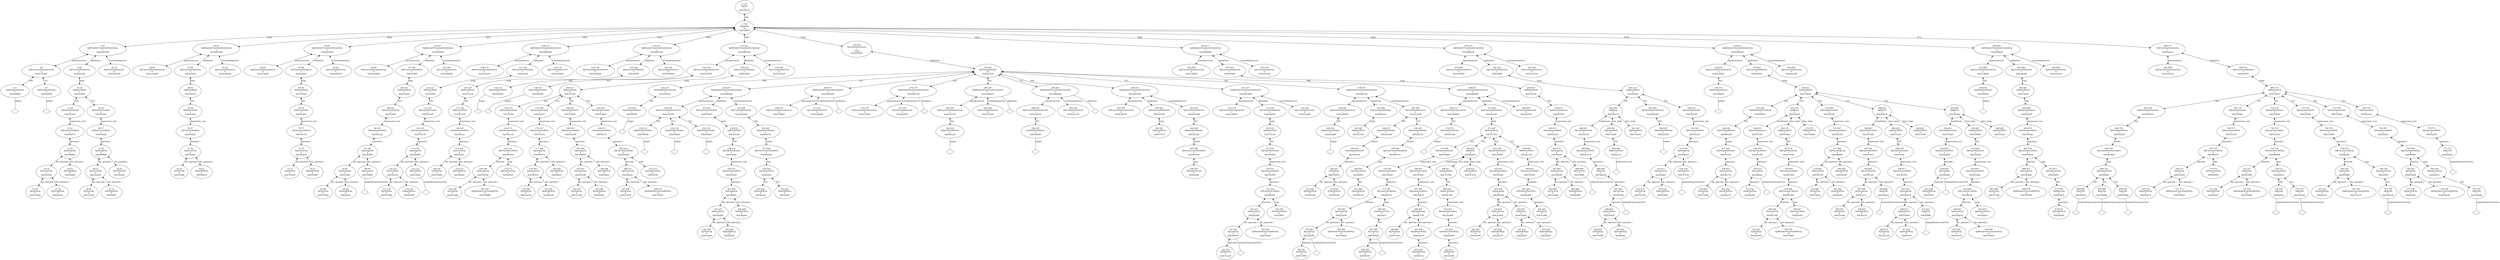 digraph "G./vcirc.C.dot" {
"0x8209990"[label="4:5\nSgInitializedName\n1\n0x8209990\n" ];
"0x8209990" -> "0x8209990__initptr__null"[label="initptr" dir=none ];
"0x8209990__initptr__null"[label="" shape=diamond ];
"0x82099e8"[label="6:7\nSgInitializedName\n1\n0x82099e8\n" ];
"0x82099e8" -> "0x82099e8__initptr__null"[label="initptr" dir=none ];
"0x82099e8__initptr__null"[label="" shape=diamond ];
"0x42c3e920"[label="3:8\nSgFunctionParameterList\n2\n0x42c3e920\n" ];
"0x42c3e920" -> "0x8209990"[label="*[0]" dir=both ];
"0x42c3e920" -> "0x82099e8"[label="*[1]" dir=both ];
"0x831e898"[label="15:16\nSgThisExp\n0\n0x831e898\n" ];
"0x82fa8a4"[label="17:18\nSgVarRefExp\n0\n0x82fa8a4\n" ];
"0x832a424"[label="14:19\nSgArrowExp\n2\n0x832a424\n" ];
"0x832a424" -> "0x831e898"[label="lhs_operand_i" dir=both ];
"0x832a424" -> "0x82fa8a4"[label="rhs_operand_i" dir=both ];
"0x82fa8d0"[label="20:21\nSgVarRefExp\n0\n0x82fa8d0\n" ];
"0x83488a4"[label="13:22\nSgAssignOp\n2\n0x83488a4\n" ];
"0x83488a4" -> "0x832a424"[label="lhs_operand_i" dir=both ];
"0x83488a4" -> "0x82fa8d0"[label="rhs_operand_i" dir=both ];
"0x835e074"[label="12:23\nSgExpressionRoot\n1\n0x835e074\n" ];
"0x835e074" -> "0x83488a4"[label="operand_i" dir=both ];
"0x83553bc"[label="11:24\nSgExprStatement\n1\n0x83553bc\n" ];
"0x83553bc" -> "0x835e074"[label="expression_root" dir=both ];
"0x831e8c8"[label="29:30\nSgThisExp\n0\n0x831e8c8\n" ];
"0x82fa8fc"[label="31:32\nSgVarRefExp\n0\n0x82fa8fc\n" ];
"0x832a458"[label="28:33\nSgArrowExp\n2\n0x832a458\n" ];
"0x832a458" -> "0x831e8c8"[label="lhs_operand_i" dir=both ];
"0x832a458" -> "0x82fa8fc"[label="rhs_operand_i" dir=both ];
"0x82fa928"[label="34:35\nSgVarRefExp\n0\n0x82fa928\n" ];
"0x83488d8"[label="27:36\nSgAssignOp\n2\n0x83488d8\n" ];
"0x83488d8" -> "0x832a458"[label="lhs_operand_i" dir=both ];
"0x83488d8" -> "0x82fa928"[label="rhs_operand_i" dir=both ];
"0x835e0a8"[label="26:37\nSgExpressionRoot\n1\n0x835e0a8\n" ];
"0x835e0a8" -> "0x83488d8"[label="operand_i" dir=both ];
"0x83553e0"[label="25:38\nSgExprStatement\n1\n0x83553e0\n" ];
"0x83553e0" -> "0x835e0a8"[label="expression_root" dir=both ];
"0x8314b50"[label="10:39\nSgBasicBlock\n2\n0x8314b50\n" ];
"0x8314b50" -> "0x83553bc"[label="*[0]" dir=both ];
"0x8314b50" -> "0x83553e0"[label="*[1]" dir=both ];
"0x82e5e90"[label="9:40\nSgFunctionDefinition\n1\n0x82e5e90\n" ];
"0x82e5e90" -> "0x8314b50"[label="body" dir=both ];
"0x42e2b748"[label="41:42\nSgCtorInitializerList\n0\n0x42e2b748\n" ];
"0x42dd5b08"[label="2:43\nSgMemberFunctionDeclaration\n3\n0x42dd5b08\n" ];
"0x42dd5b08" -> "0x42c3e920"[label="parameterList" dir=both ];
"0x42dd5b08" -> "0x82e5e90"[label="definition" dir=both ];
"0x42dd5b08" -> "0x42e2b748"[label="CtorInitializerList" dir=both ];
"0x42c3ea08"[label="45:46\nSgFunctionParameterList\n0\n0x42c3ea08\n" ];
"0x831e8f8"[label="52:53\nSgThisExp\n0\n0x831e8f8\n" ];
"0x82fa954"[label="54:55\nSgVarRefExp\n0\n0x82fa954\n" ];
"0x832a48c"[label="51:56\nSgArrowExp\n2\n0x832a48c\n" ];
"0x832a48c" -> "0x831e8f8"[label="lhs_operand_i" dir=both ];
"0x832a48c" -> "0x82fa954"[label="rhs_operand_i" dir=both ];
"0x835e0dc"[label="50:57\nSgExpressionRoot\n1\n0x835e0dc\n" ];
"0x835e0dc" -> "0x832a48c"[label="operand_i" dir=both ];
"0x836c0c0"[label="49:58\nSgReturnStmt\n1\n0x836c0c0\n" ];
"0x836c0c0" -> "0x835e0dc"[label="expression_root" dir=both ];
"0x8314b78"[label="48:59\nSgBasicBlock\n1\n0x8314b78\n" ];
"0x8314b78" -> "0x836c0c0"[label="*[0]" dir=both ];
"0x82e5eb8"[label="47:60\nSgFunctionDefinition\n1\n0x82e5eb8\n" ];
"0x82e5eb8" -> "0x8314b78"[label="body" dir=both ];
"0x42e2b830"[label="61:62\nSgCtorInitializerList\n0\n0x42e2b830\n" ];
"0x42dd5c68"[label="44:63\nSgMemberFunctionDeclaration\n3\n0x42dd5c68\n" ];
"0x42dd5c68" -> "0x42c3ea08"[label="parameterList" dir=both ];
"0x42dd5c68" -> "0x82e5eb8"[label="definition" dir=both ];
"0x42dd5c68" -> "0x42e2b830"[label="CtorInitializerList" dir=both ];
"0x42c3eaf0"[label="65:66\nSgFunctionParameterList\n0\n0x42c3eaf0\n" ];
"0x831e928"[label="72:73\nSgThisExp\n0\n0x831e928\n" ];
"0x82fa980"[label="74:75\nSgVarRefExp\n0\n0x82fa980\n" ];
"0x832a4c0"[label="71:76\nSgArrowExp\n2\n0x832a4c0\n" ];
"0x832a4c0" -> "0x831e928"[label="lhs_operand_i" dir=both ];
"0x832a4c0" -> "0x82fa980"[label="rhs_operand_i" dir=both ];
"0x835e110"[label="70:77\nSgExpressionRoot\n1\n0x835e110\n" ];
"0x835e110" -> "0x832a4c0"[label="operand_i" dir=both ];
"0x836c0e4"[label="69:78\nSgReturnStmt\n1\n0x836c0e4\n" ];
"0x836c0e4" -> "0x835e110"[label="expression_root" dir=both ];
"0x8314ba0"[label="68:79\nSgBasicBlock\n1\n0x8314ba0\n" ];
"0x8314ba0" -> "0x836c0e4"[label="*[0]" dir=both ];
"0x82e5ee0"[label="67:80\nSgFunctionDefinition\n1\n0x82e5ee0\n" ];
"0x82e5ee0" -> "0x8314ba0"[label="body" dir=both ];
"0x42e2b918"[label="81:82\nSgCtorInitializerList\n0\n0x42e2b918\n" ];
"0x42dd5dc8"[label="64:83\nSgMemberFunctionDeclaration\n3\n0x42dd5dc8\n" ];
"0x42dd5dc8" -> "0x42c3eaf0"[label="parameterList" dir=both ];
"0x42dd5dc8" -> "0x82e5ee0"[label="definition" dir=both ];
"0x42dd5dc8" -> "0x42e2b918"[label="CtorInitializerList" dir=both ];
"0x42c3ebd8"[label="85:86\nSgFunctionParameterList\n0\n0x42c3ebd8\n" ];
"0x831e958"[label="93:94\nSgThisExp\n0\n0x831e958\n" ];
"0x82fa9ac"[label="95:96\nSgVarRefExp\n0\n0x82fa9ac\n" ];
"0x832a4f4"[label="92:97\nSgArrowExp\n2\n0x832a4f4\n" ];
"0x832a4f4" -> "0x831e958"[label="lhs_operand_i" dir=both ];
"0x832a4f4" -> "0x82fa9ac"[label="rhs_operand_i" dir=both ];
"0x8336f60"[label="98:99\nSgEnumVal\n1\n0x8336f60\n" ];
"0x8336f60" -> "0x8336f60__originalExpressionTree__null"[label="originalExpressionTree" dir=none ];
"0x8336f60__originalExpressionTree__null"[label="" shape=diamond ];
"0x834890c"[label="91:100\nSgAssignOp\n2\n0x834890c\n" ];
"0x834890c" -> "0x832a4f4"[label="lhs_operand_i" dir=both ];
"0x834890c" -> "0x8336f60"[label="rhs_operand_i" dir=both ];
"0x835e144"[label="90:101\nSgExpressionRoot\n1\n0x835e144\n" ];
"0x835e144" -> "0x834890c"[label="operand_i" dir=both ];
"0x8355404"[label="89:102\nSgExprStatement\n1\n0x8355404\n" ];
"0x8355404" -> "0x835e144"[label="expression_root" dir=both ];
"0x8314bc8"[label="88:103\nSgBasicBlock\n1\n0x8314bc8\n" ];
"0x8314bc8" -> "0x8355404"[label="*[0]" dir=both ];
"0x82e5f08"[label="87:104\nSgFunctionDefinition\n1\n0x82e5f08\n" ];
"0x82e5f08" -> "0x8314bc8"[label="body" dir=both ];
"0x42e2ba00"[label="105:106\nSgCtorInitializerList\n0\n0x42e2ba00\n" ];
"0x42dd5f28"[label="84:107\nSgMemberFunctionDeclaration\n3\n0x42dd5f28\n" ];
"0x42dd5f28" -> "0x42c3ebd8"[label="parameterList" dir=both ];
"0x42dd5f28" -> "0x82e5f08"[label="definition" dir=both ];
"0x42dd5f28" -> "0x42e2ba00"[label="CtorInitializerList" dir=both ];
"0x42c3ecc0"[label="109:110\nSgFunctionParameterList\n0\n0x42c3ecc0\n" ];
"0x831e988"[label="117:118\nSgThisExp\n0\n0x831e988\n" ];
"0x82fa9d8"[label="119:120\nSgVarRefExp\n0\n0x82fa9d8\n" ];
"0x832a528"[label="116:121\nSgArrowExp\n2\n0x832a528\n" ];
"0x832a528" -> "0x831e988"[label="lhs_operand_i" dir=both ];
"0x832a528" -> "0x82fa9d8"[label="rhs_operand_i" dir=both ];
"0x8336fa8"[label="122:123\nSgEnumVal\n1\n0x8336fa8\n" ];
"0x8336fa8" -> "0x8336fa8__originalExpressionTree__null"[label="originalExpressionTree" dir=none ];
"0x8336fa8__originalExpressionTree__null"[label="" shape=diamond ];
"0x8348940"[label="115:124\nSgAssignOp\n2\n0x8348940\n" ];
"0x8348940" -> "0x832a528"[label="lhs_operand_i" dir=both ];
"0x8348940" -> "0x8336fa8"[label="rhs_operand_i" dir=both ];
"0x835e178"[label="114:125\nSgExpressionRoot\n1\n0x835e178\n" ];
"0x835e178" -> "0x8348940"[label="operand_i" dir=both ];
"0x8355428"[label="113:126\nSgExprStatement\n1\n0x8355428\n" ];
"0x8355428" -> "0x835e178"[label="expression_root" dir=both ];
"0x8314bf0"[label="112:127\nSgBasicBlock\n1\n0x8314bf0\n" ];
"0x8314bf0" -> "0x8355428"[label="*[0]" dir=both ];
"0x82e5f30"[label="111:128\nSgFunctionDefinition\n1\n0x82e5f30\n" ];
"0x82e5f30" -> "0x8314bf0"[label="body" dir=both ];
"0x42e2bae8"[label="129:130\nSgCtorInitializerList\n0\n0x42e2bae8\n" ];
"0x42dd6088"[label="108:131\nSgMemberFunctionDeclaration\n3\n0x42dd6088\n" ];
"0x42dd6088" -> "0x42c3ecc0"[label="parameterList" dir=both ];
"0x42dd6088" -> "0x82e5f30"[label="definition" dir=both ];
"0x42dd6088" -> "0x42e2bae8"[label="CtorInitializerList" dir=both ];
"0x42c3eda8"[label="133:134\nSgFunctionParameterList\n0\n0x42c3eda8\n" ];
"0x831e9b8"[label="140:141\nSgThisExp\n0\n0x831e9b8\n" ];
"0x82faa04"[label="142:143\nSgVarRefExp\n0\n0x82faa04\n" ];
"0x832a55c"[label="139:144\nSgArrowExp\n2\n0x832a55c\n" ];
"0x832a55c" -> "0x831e9b8"[label="lhs_operand_i" dir=both ];
"0x832a55c" -> "0x82faa04"[label="rhs_operand_i" dir=both ];
"0x835e1ac"[label="138:145\nSgExpressionRoot\n1\n0x835e1ac\n" ];
"0x835e1ac" -> "0x832a55c"[label="operand_i" dir=both ];
"0x836c108"[label="137:146\nSgReturnStmt\n1\n0x836c108\n" ];
"0x836c108" -> "0x835e1ac"[label="expression_root" dir=both ];
"0x8314c18"[label="136:147\nSgBasicBlock\n1\n0x8314c18\n" ];
"0x8314c18" -> "0x836c108"[label="*[0]" dir=both ];
"0x82e5f58"[label="135:148\nSgFunctionDefinition\n1\n0x82e5f58\n" ];
"0x82e5f58" -> "0x8314c18"[label="body" dir=both ];
"0x42e2bbd0"[label="149:150\nSgCtorInitializerList\n0\n0x42e2bbd0\n" ];
"0x42dd61e8"[label="132:151\nSgMemberFunctionDeclaration\n3\n0x42dd61e8\n" ];
"0x42dd61e8" -> "0x42c3eda8"[label="parameterList" dir=both ];
"0x42dd61e8" -> "0x82e5f58"[label="definition" dir=both ];
"0x42dd61e8" -> "0x42e2bbd0"[label="CtorInitializerList" dir=both ];
"0x8209a40"[label="154:155\nSgInitializedName\n1\n0x8209a40\n" ];
"0x8209a40" -> "0x8209a40__initptr__null"[label="initptr" dir=none ];
"0x8209a40__initptr__null"[label="" shape=diamond ];
"0x8209a98"[label="156:157\nSgInitializedName\n1\n0x8209a98\n" ];
"0x8209a98" -> "0x8209a98__initptr__null"[label="initptr" dir=none ];
"0x8209a98__initptr__null"[label="" shape=diamond ];
"0x42c3ee90"[label="153:158\nSgFunctionParameterList\n2\n0x42c3ee90\n" ];
"0x42c3ee90" -> "0x8209a40"[label="*[0]" dir=both ];
"0x42c3ee90" -> "0x8209a98"[label="*[1]" dir=both ];
"0x831e9e8"[label="165:166\nSgThisExp\n0\n0x831e9e8\n" ];
"0x8376888"[label="167:168\nSgMemberFunctionRefExp\n0\n0x8376888\n" ];
"0x832a590"[label="164:169\nSgArrowExp\n2\n0x832a590\n" ];
"0x832a590" -> "0x831e9e8"[label="lhs_operand_i" dir=both ];
"0x832a590" -> "0x8376888"[label="rhs_operand_i" dir=both ];
"0x82efc64"[label="170:171\nSgExprListExp\n0\n0x82efc64\n" ];
"0x8384350"[label="163:172\nSgFunctionCallExp\n2\n0x8384350\n" ];
"0x8384350" -> "0x832a590"[label="function" dir=both ];
"0x8384350" -> "0x82efc64"[label="args" dir=both ];
"0x835e1e0"[label="162:173\nSgExpressionRoot\n1\n0x835e1e0\n" ];
"0x835e1e0" -> "0x8384350"[label="operand_i" dir=both ];
"0x835544c"[label="161:174\nSgExprStatement\n1\n0x835544c\n" ];
"0x835544c" -> "0x835e1e0"[label="expression_root" dir=both ];
"0x831ea18"[label="179:180\nSgThisExp\n0\n0x831ea18\n" ];
"0x82faa30"[label="181:182\nSgVarRefExp\n0\n0x82faa30\n" ];
"0x832a5c4"[label="178:183\nSgArrowExp\n2\n0x832a5c4\n" ];
"0x832a5c4" -> "0x831ea18"[label="lhs_operand_i" dir=both ];
"0x832a5c4" -> "0x82faa30"[label="rhs_operand_i" dir=both ];
"0x82faa5c"[label="184:185\nSgVarRefExp\n0\n0x82faa5c\n" ];
"0x8348974"[label="177:186\nSgAssignOp\n2\n0x8348974\n" ];
"0x8348974" -> "0x832a5c4"[label="lhs_operand_i" dir=both ];
"0x8348974" -> "0x82faa5c"[label="rhs_operand_i" dir=both ];
"0x835e214"[label="176:187\nSgExpressionRoot\n1\n0x835e214\n" ];
"0x835e214" -> "0x8348974"[label="operand_i" dir=both ];
"0x8355470"[label="175:188\nSgExprStatement\n1\n0x8355470\n" ];
"0x8355470" -> "0x835e214"[label="expression_root" dir=both ];
"0x831ea48"[label="193:194\nSgThisExp\n0\n0x831ea48\n" ];
"0x82faa88"[label="195:196\nSgVarRefExp\n0\n0x82faa88\n" ];
"0x832a5f8"[label="192:197\nSgArrowExp\n2\n0x832a5f8\n" ];
"0x832a5f8" -> "0x831ea48"[label="lhs_operand_i" dir=both ];
"0x832a5f8" -> "0x82faa88"[label="rhs_operand_i" dir=both ];
"0x82faab4"[label="198:199\nSgVarRefExp\n0\n0x82faab4\n" ];
"0x83489a8"[label="191:200\nSgAssignOp\n2\n0x83489a8\n" ];
"0x83489a8" -> "0x832a5f8"[label="lhs_operand_i" dir=both ];
"0x83489a8" -> "0x82faab4"[label="rhs_operand_i" dir=both ];
"0x835e248"[label="190:201\nSgExpressionRoot\n1\n0x835e248\n" ];
"0x835e248" -> "0x83489a8"[label="operand_i" dir=both ];
"0x8355494"[label="189:202\nSgExprStatement\n1\n0x8355494\n" ];
"0x8355494" -> "0x835e248"[label="expression_root" dir=both ];
"0x831ea78"[label="207:208\nSgThisExp\n0\n0x831ea78\n" ];
"0x83768c0"[label="209:210\nSgMemberFunctionRefExp\n0\n0x83768c0\n" ];
"0x832a62c"[label="206:211\nSgArrowExp\n2\n0x832a62c\n" ];
"0x832a62c" -> "0x831ea78"[label="lhs_operand_i" dir=both ];
"0x832a62c" -> "0x83768c0"[label="rhs_operand_i" dir=both ];
"0x82efc90"[label="212:213\nSgExprListExp\n0\n0x82efc90\n" ];
"0x8384384"[label="205:214\nSgFunctionCallExp\n2\n0x8384384\n" ];
"0x8384384" -> "0x832a62c"[label="function" dir=both ];
"0x8384384" -> "0x82efc90"[label="args" dir=both ];
"0x835e27c"[label="204:215\nSgExpressionRoot\n1\n0x835e27c\n" ];
"0x835e27c" -> "0x8384384"[label="operand_i" dir=both ];
"0x83554b8"[label="203:216\nSgExprStatement\n1\n0x83554b8\n" ];
"0x83554b8" -> "0x835e27c"[label="expression_root" dir=both ];
"0x8314c40"[label="160:217\nSgBasicBlock\n4\n0x8314c40\n" ];
"0x8314c40" -> "0x835544c"[label="*[0]" dir=both ];
"0x8314c40" -> "0x8355470"[label="*[1]" dir=both ];
"0x8314c40" -> "0x8355494"[label="*[2]" dir=both ];
"0x8314c40" -> "0x83554b8"[label="*[3]" dir=both ];
"0x82e5f80"[label="159:218\nSgFunctionDefinition\n1\n0x82e5f80\n" ];
"0x82e5f80" -> "0x8314c40"[label="body" dir=both ];
"0x42e2bcb8"[label="219:220\nSgCtorInitializerList\n0\n0x42e2bcb8\n" ];
"0x42dd6348"[label="152:221\nSgMemberFunctionDeclaration\n3\n0x42dd6348\n" ];
"0x42dd6348" -> "0x42c3ee90"[label="parameterList" dir=both ];
"0x42dd6348" -> "0x82e5f80"[label="definition" dir=both ];
"0x42dd6348" -> "0x42e2bcb8"[label="CtorInitializerList" dir=both ];
"0x8209af0"[label="225:226\nSgInitializedName\n1\n0x8209af0\n" ];
"0x8209af0" -> "0x8209af0__initptr__null"[label="initptr" dir=none ];
"0x8209af0__initptr__null"[label="" shape=diamond ];
"0x42d5f2e4"[label="224:227\nSgVariableDeclaration\n1\n0x42d5f2e4\n" ];
"0x42d5f2e4" -> "0x8209af0"[label="*[0]" dir=both ];
"0x8209b48"[label="230:231\nSgInitializedName\n1\n0x8209b48\n" ];
"0x8209b48" -> "0x8209b48__initptr__null"[label="initptr" dir=none ];
"0x8209b48__initptr__null"[label="" shape=diamond ];
"0x8209ba0"[label="232:233\nSgInitializedName\n1\n0x8209ba0\n" ];
"0x8209ba0" -> "0x8209ba0__initptr__null"[label="initptr" dir=none ];
"0x8209ba0__initptr__null"[label="" shape=diamond ];
"0x8209bf8"[label="234:235\nSgInitializedName\n1\n0x8209bf8\n" ];
"0x8209bf8" -> "0x8209bf8__initptr__null"[label="initptr" dir=none ];
"0x8209bf8__initptr__null"[label="" shape=diamond ];
"0x42c3ef78"[label="229:236\nSgFunctionParameterList\n3\n0x42c3ef78\n" ];
"0x42c3ef78" -> "0x8209b48"[label="*[0]" dir=both ];
"0x42c3ef78" -> "0x8209ba0"[label="*[1]" dir=both ];
"0x42c3ef78" -> "0x8209bf8"[label="*[2]" dir=both ];
"0x831eaa8"[label="243:244\nSgThisExp\n0\n0x831eaa8\n" ];
"0x82fab38"[label="245:246\nSgVarRefExp\n0\n0x82fab38\n" ];
"0x832a660"[label="242:247\nSgArrowExp\n2\n0x832a660\n" ];
"0x832a660" -> "0x831eaa8"[label="lhs_operand_i" dir=both ];
"0x832a660" -> "0x82fab38"[label="rhs_operand_i" dir=both ];
"0x82fab64"[label="248:249\nSgVarRefExp\n0\n0x82fab64\n" ];
"0x83489dc"[label="241:250\nSgAssignOp\n2\n0x83489dc\n" ];
"0x83489dc" -> "0x832a660"[label="lhs_operand_i" dir=both ];
"0x83489dc" -> "0x82fab64"[label="rhs_operand_i" dir=both ];
"0x835e2b0"[label="240:251\nSgExpressionRoot\n1\n0x835e2b0\n" ];
"0x835e2b0" -> "0x83489dc"[label="operand_i" dir=both ];
"0x83554dc"[label="239:252\nSgExprStatement\n1\n0x83554dc\n" ];
"0x83554dc" -> "0x835e2b0"[label="expression_root" dir=both ];
"0x8314c68"[label="238:253\nSgBasicBlock\n1\n0x8314c68\n" ];
"0x8314c68" -> "0x83554dc"[label="*[0]" dir=both ];
"0x82e5fa8"[label="237:254\nSgFunctionDefinition\n1\n0x82e5fa8\n" ];
"0x82e5fa8" -> "0x8314c68"[label="body" dir=both ];
"0x82faae0"[label="259:260\nSgVarRefExp\n0\n0x82faae0\n" ];
"0x82fab0c"[label="261:262\nSgVarRefExp\n0\n0x82fab0c\n" ];
"0x82efcbc"[label="258:263\nSgExprListExp\n2\n0x82efcbc\n" ];
"0x82efcbc" -> "0x82faae0"[label="*[0]" dir=both ];
"0x82efcbc" -> "0x82fab0c"[label="*[1]" dir=both ];
"0x8305444"[label="257:264\nSgConstructorInitializer\n1\n0x8305444\n" ];
"0x8305444" -> "0x82efcbc"[label="args" dir=both ];
"0x8209c50"[label="256:265\nSgInitializedName\n1\n0x8209c50\n" ];
"0x8209c50" -> "0x8305444"[label="initptr" dir=both ];
"0x42e2bda0"[label="255:266\nSgCtorInitializerList\n1\n0x42e2bda0\n" ];
"0x42e2bda0" -> "0x8209c50"[label="*[0]" dir=both ];
"0x42dd64a8"[label="228:267\nSgMemberFunctionDeclaration\n3\n0x42dd64a8\n" ];
"0x42dd64a8" -> "0x42c3ef78"[label="parameterList" dir=both ];
"0x42dd64a8" -> "0x82e5fa8"[label="definition" dir=both ];
"0x42dd64a8" -> "0x42e2bda0"[label="CtorInitializerList" dir=both ];
"0x42c3f060"[label="269:270\nSgFunctionParameterList\n0\n0x42c3f060\n" ];
"0x42e2be88"[label="271:272\nSgCtorInitializerList\n0\n0x42e2be88\n" ];
"0x42dd6608"[label="268:273\nSgMemberFunctionDeclaration\n3\n0x42dd6608\n" ];
"0x42dd6608" -> "0x42c3f060"[label="parameterList" dir=both ];
"0x42dd6608" -> "0x42dd6608__definition__null"[label="definition" dir=none ];
"0x42dd6608__definition__null"[label="" shape=diamond ];
"0x42dd6608" -> "0x42e2be88"[label="CtorInitializerList" dir=both ];
"0x42c3f148"[label="275:276\nSgFunctionParameterList\n0\n0x42c3f148\n" ];
"0x42e2bf70"[label="277:278\nSgCtorInitializerList\n0\n0x42e2bf70\n" ];
"0x42dd6768"[label="274:279\nSgMemberFunctionDeclaration\n3\n0x42dd6768\n" ];
"0x42dd6768" -> "0x42c3f148"[label="parameterList" dir=both ];
"0x42dd6768" -> "0x42dd6768__definition__null"[label="definition" dir=none ];
"0x42dd6768__definition__null"[label="" shape=diamond ];
"0x42dd6768" -> "0x42e2bf70"[label="CtorInitializerList" dir=both ];
"0x8209ca8"[label="282:283\nSgInitializedName\n1\n0x8209ca8\n" ];
"0x8209ca8" -> "0x8209ca8__initptr__null"[label="initptr" dir=none ];
"0x8209ca8__initptr__null"[label="" shape=diamond ];
"0x42c3f230"[label="281:284\nSgFunctionParameterList\n1\n0x42c3f230\n" ];
"0x42c3f230" -> "0x8209ca8"[label="*[0]" dir=both ];
"0x42e2c058"[label="285:286\nSgCtorInitializerList\n0\n0x42e2c058\n" ];
"0x42dd68c8"[label="280:287\nSgMemberFunctionDeclaration\n3\n0x42dd68c8\n" ];
"0x42dd68c8" -> "0x42c3f230"[label="parameterList" dir=both ];
"0x42dd68c8" -> "0x42dd68c8__definition__null"[label="definition" dir=none ];
"0x42dd68c8__definition__null"[label="" shape=diamond ];
"0x42dd68c8" -> "0x42e2c058"[label="CtorInitializerList" dir=both ];
"0x8209d00"[label="290:291\nSgInitializedName\n1\n0x8209d00\n" ];
"0x8209d00" -> "0x8209d00__initptr__null"[label="initptr" dir=none ];
"0x8209d00__initptr__null"[label="" shape=diamond ];
"0x42c3f318"[label="289:292\nSgFunctionParameterList\n1\n0x42c3f318\n" ];
"0x42c3f318" -> "0x8209d00"[label="*[0]" dir=both ];
"0x42e2c140"[label="293:294\nSgCtorInitializerList\n0\n0x42e2c140\n" ];
"0x42dd6a28"[label="288:295\nSgMemberFunctionDeclaration\n3\n0x42dd6a28\n" ];
"0x42dd6a28" -> "0x42c3f318"[label="parameterList" dir=both ];
"0x42dd6a28" -> "0x42dd6a28__definition__null"[label="definition" dir=none ];
"0x42dd6a28__definition__null"[label="" shape=diamond ];
"0x42dd6a28" -> "0x42e2c140"[label="CtorInitializerList" dir=both ];
"0x42c407f0"[label="297:298\nSgFunctionParameterList\n0\n0x42c407f0\n" ];
"0x8315118"[label="300:301\nSgBasicBlock\n0\n0x8315118\n" ];
"0x82e61d8"[label="299:302\nSgFunctionDefinition\n1\n0x82e61d8\n" ];
"0x82e61d8" -> "0x8315118"[label="body" dir=both ];
"0x82efef8"[label="306:307\nSgExprListExp\n0\n0x82efef8\n" ];
"0x8305534"[label="305:308\nSgConstructorInitializer\n1\n0x8305534\n" ];
"0x8305534" -> "0x82efef8"[label="args" dir=both ];
"0x820a228"[label="304:309\nSgInitializedName\n1\n0x820a228\n" ];
"0x820a228" -> "0x8305534"[label="initptr" dir=both ];
"0x42e2cd08"[label="303:310\nSgCtorInitializerList\n1\n0x42e2cd08\n" ];
"0x42e2cd08" -> "0x820a228"[label="*[0]" dir=both ];
"0x42dd7c08"[label="296:311\nSgMemberFunctionDeclaration\n3\n0x42dd7c08\n" ];
"0x42dd7c08" -> "0x42c407f0"[label="parameterList" dir=both ];
"0x42dd7c08" -> "0x82e61d8"[label="definition" dir=both ];
"0x42dd7c08" -> "0x42e2cd08"[label="CtorInitializerList" dir=both ];
"0x42c409c0"[label="313:314\nSgFunctionParameterList\n0\n0x42c409c0\n" ];
"0x831eec8"[label="322:323\nSgThisExp\n0\n0x831eec8\n" ];
"0x83a8558"[label="321:324\nSgCastExp\n2\n0x83a8558\n" ];
"0x83a8558" -> "0x831eec8"[label="operand_i" dir=both ];
"0x83a8558" -> "0x83a8558__originalExpressionTree__null"[label="originalExpressionTree" dir=none ];
"0x83a8558__originalExpressionTree__null"[label="" shape=diamond ];
"0x8376af0"[label="325:326\nSgMemberFunctionRefExp\n0\n0x8376af0\n" ];
"0x832a9a0"[label="320:327\nSgArrowExp\n2\n0x832a9a0\n" ];
"0x832a9a0" -> "0x83a8558"[label="lhs_operand_i" dir=both ];
"0x832a9a0" -> "0x8376af0"[label="rhs_operand_i" dir=both ];
"0x82eff24"[label="328:329\nSgExprListExp\n0\n0x82eff24\n" ];
"0x838458c"[label="319:330\nSgFunctionCallExp\n2\n0x838458c\n" ];
"0x838458c" -> "0x832a9a0"[label="function" dir=both ];
"0x838458c" -> "0x82eff24"[label="args" dir=both ];
"0x835e860"[label="318:331\nSgExpressionRoot\n1\n0x835e860\n" ];
"0x835e860" -> "0x838458c"[label="operand_i" dir=both ];
"0x8355818"[label="317:332\nSgExprStatement\n1\n0x8355818\n" ];
"0x8355818" -> "0x835e860"[label="expression_root" dir=both ];
"0x8315140"[label="316:333\nSgBasicBlock\n1\n0x8315140\n" ];
"0x8315140" -> "0x8355818"[label="*[0]" dir=both ];
"0x82e6200"[label="315:334\nSgFunctionDefinition\n1\n0x82e6200\n" ];
"0x82e6200" -> "0x8315140"[label="body" dir=both ];
"0x42e2cdf0"[label="335:336\nSgCtorInitializerList\n0\n0x42e2cdf0\n" ];
"0x42dd7d68"[label="312:337\nSgMemberFunctionDeclaration\n3\n0x42dd7d68\n" ];
"0x42dd7d68" -> "0x42c409c0"[label="parameterList" dir=both ];
"0x42dd7d68" -> "0x82e6200"[label="definition" dir=both ];
"0x42dd7d68" -> "0x42e2cdf0"[label="CtorInitializerList" dir=both ];
"0x820a280"[label="340:341\nSgInitializedName\n1\n0x820a280\n" ];
"0x820a280" -> "0x820a280__initptr__null"[label="initptr" dir=none ];
"0x820a280__initptr__null"[label="" shape=diamond ];
"0x42c40b90"[label="339:342\nSgFunctionParameterList\n1\n0x42c40b90\n" ];
"0x42c40b90" -> "0x820a280"[label="*[0]" dir=both ];
"0x8315168"[label="344:345\nSgBasicBlock\n0\n0x8315168\n" ];
"0x82e6228"[label="343:346\nSgFunctionDefinition\n1\n0x82e6228\n" ];
"0x82e6228" -> "0x8315168"[label="body" dir=both ];
"0x82fb168"[label="351:352\nSgVarRefExp\n0\n0x82fb168\n" ];
"0x82fb194"[label="353:354\nSgVarRefExp\n0\n0x82fb194\n" ];
"0x8410b70"[label="350:355\nSgDotExp\n2\n0x8410b70\n" ];
"0x8410b70" -> "0x82fb168"[label="lhs_operand_i" dir=both ];
"0x8410b70" -> "0x82fb194"[label="rhs_operand_i" dir=both ];
"0x83ced18"[label="349:356\nSgAssignInitializer\n1\n0x83ced18\n" ];
"0x83ced18" -> "0x8410b70"[label="operand_i" dir=both ];
"0x820a2d8"[label="348:357\nSgInitializedName\n1\n0x820a2d8\n" ];
"0x820a2d8" -> "0x83ced18"[label="initptr" dir=both ];
"0x82fb1c0"[label="361:362\nSgVarRefExp\n0\n0x82fb1c0\n" ];
"0x82eff50"[label="360:363\nSgExprListExp\n1\n0x82eff50\n" ];
"0x82eff50" -> "0x82fb1c0"[label="*[0]" dir=both ];
"0x8305570"[label="359:364\nSgConstructorInitializer\n1\n0x8305570\n" ];
"0x8305570" -> "0x82eff50"[label="args" dir=both ];
"0x820a330"[label="358:365\nSgInitializedName\n1\n0x820a330\n" ];
"0x820a330" -> "0x8305570"[label="initptr" dir=both ];
"0x42e2ced8"[label="347:366\nSgCtorInitializerList\n2\n0x42e2ced8\n" ];
"0x42e2ced8" -> "0x820a2d8"[label="*[0]" dir=both ];
"0x42e2ced8" -> "0x820a330"[label="*[1]" dir=both ];
"0x42dd7ec8"[label="338:367\nSgMemberFunctionDeclaration\n3\n0x42dd7ec8\n" ];
"0x42dd7ec8" -> "0x42c40b90"[label="parameterList" dir=both ];
"0x42dd7ec8" -> "0x82e6228"[label="definition" dir=both ];
"0x42dd7ec8" -> "0x42e2ced8"[label="CtorInitializerList" dir=both ];
"0x820a388"[label="370:371\nSgInitializedName\n1\n0x820a388\n" ];
"0x820a388" -> "0x820a388__initptr__null"[label="initptr" dir=none ];
"0x820a388__initptr__null"[label="" shape=diamond ];
"0x42c40d60"[label="369:372\nSgFunctionParameterList\n1\n0x42c40d60\n" ];
"0x42c40d60" -> "0x820a388"[label="*[0]" dir=both ];
"0x831efb8"[label="380:381\nSgThisExp\n0\n0x831efb8\n" ];
"0x83a8594"[label="379:382\nSgCastExp\n2\n0x83a8594\n" ];
"0x83a8594" -> "0x831efb8"[label="operand_i" dir=both ];
"0x83a8594" -> "0x83a8594__originalExpressionTree__null"[label="originalExpressionTree" dir=none ];
"0x83a8594__originalExpressionTree__null"[label="" shape=diamond ];
"0x8376b28"[label="383:384\nSgMemberFunctionRefExp\n0\n0x8376b28\n" ];
"0x832aa08"[label="378:385\nSgArrowExp\n2\n0x832aa08\n" ];
"0x832aa08" -> "0x83a8594"[label="lhs_operand_i" dir=both ];
"0x832aa08" -> "0x8376b28"[label="rhs_operand_i" dir=both ];
"0x82fb29c"[label="388:389\nSgVarRefExp\n0\n0x82fb29c\n" ];
"0x83a85d0"[label="387:390\nSgCastExp\n2\n0x83a85d0\n" ];
"0x83a85d0" -> "0x82fb29c"[label="operand_i" dir=both ];
"0x83a85d0" -> "0x83a85d0__originalExpressionTree__null"[label="originalExpressionTree" dir=none ];
"0x83a85d0__originalExpressionTree__null"[label="" shape=diamond ];
"0x82eff7c"[label="386:391\nSgExprListExp\n1\n0x82eff7c\n" ];
"0x82eff7c" -> "0x83a85d0"[label="*[0]" dir=both ];
"0x83845c0"[label="377:392\nSgFunctionCallExp\n2\n0x83845c0\n" ];
"0x83845c0" -> "0x832aa08"[label="function" dir=both ];
"0x83845c0" -> "0x82eff7c"[label="args" dir=both ];
"0x835e964"[label="376:393\nSgExpressionRoot\n1\n0x835e964\n" ];
"0x835e964" -> "0x83845c0"[label="operand_i" dir=both ];
"0x8355884"[label="375:394\nSgExprStatement\n1\n0x8355884\n" ];
"0x8355884" -> "0x835e964"[label="expression_root" dir=both ];
"0x831ef28"[label="399:400\nSgThisExp\n0\n0x831ef28\n" ];
"0x82fb1ec"[label="402:403\nSgVarRefExp\n0\n0x82fb1ec\n" ];
"0x845b110"[label="401:404\nSgAddressOfOp\n1\n0x845b110\n" ];
"0x845b110" -> "0x82fb1ec"[label="operand_i" dir=both ];
"0x8467c38"[label="398:405\nSgEqualityOp\n2\n0x8467c38\n" ];
"0x8467c38" -> "0x831ef28"[label="lhs_operand_i" dir=both ];
"0x8467c38" -> "0x845b110"[label="rhs_operand_i" dir=both ];
"0x835e8c8"[label="397:406\nSgExpressionRoot\n1\n0x835e8c8\n" ];
"0x835e8c8" -> "0x8467c38"[label="operand_i" dir=both ];
"0x835583c"[label="396:407\nSgExprStatement\n1\n0x835583c\n" ];
"0x835583c" -> "0x835e8c8"[label="expression_root" dir=both ];
"0x831eef8"[label="412:413\nSgThisExp\n0\n0x831eef8\n" ];
"0x844e460"[label="411:414\nSgPointerDerefExp\n1\n0x844e460\n" ];
"0x844e460" -> "0x831eef8"[label="operand_i" dir=both ];
"0x835e894"[label="410:415\nSgExpressionRoot\n1\n0x835e894\n" ];
"0x835e894" -> "0x844e460"[label="operand_i" dir=both ];
"0x836c204"[label="409:416\nSgReturnStmt\n1\n0x836c204\n" ];
"0x836c204" -> "0x835e894"[label="expression_root" dir=both ];
"0x83151b8"[label="408:417\nSgBasicBlock\n1\n0x83151b8\n" ];
"0x83151b8" -> "0x836c204"[label="*[0]" dir=both ];
"0x83151e0"[label="418:419\nSgBasicBlock\n0\n0x83151e0\n" ];
"0x8392b30"[label="395:420\nSgIfStmt\n3\n0x8392b30\n" ];
"0x8392b30" -> "0x835583c"[label="conditional" dir=both ];
"0x8392b30" -> "0x83151b8"[label="true_body" dir=both ];
"0x8392b30" -> "0x83151e0"[label="false_body" dir=both ];
"0x831ef58"[label="425:426\nSgThisExp\n0\n0x831ef58\n" ];
"0x82fb270"[label="427:428\nSgVarRefExp\n0\n0x82fb270\n" ];
"0x832a9d4"[label="424:429\nSgArrowExp\n2\n0x832a9d4\n" ];
"0x832a9d4" -> "0x831ef58"[label="lhs_operand_i" dir=both ];
"0x832a9d4" -> "0x82fb270"[label="rhs_operand_i" dir=both ];
"0x82fb218"[label="431:432\nSgVarRefExp\n0\n0x82fb218\n" ];
"0x82fb244"[label="433:434\nSgVarRefExp\n0\n0x82fb244\n" ];
"0x8410ba4"[label="430:435\nSgDotExp\n2\n0x8410ba4\n" ];
"0x8410ba4" -> "0x82fb218"[label="lhs_operand_i" dir=both ];
"0x8410ba4" -> "0x82fb244"[label="rhs_operand_i" dir=both ];
"0x8348b48"[label="423:436\nSgAssignOp\n2\n0x8348b48\n" ];
"0x8348b48" -> "0x832a9d4"[label="lhs_operand_i" dir=both ];
"0x8348b48" -> "0x8410ba4"[label="rhs_operand_i" dir=both ];
"0x835e8fc"[label="422:437\nSgExpressionRoot\n1\n0x835e8fc\n" ];
"0x835e8fc" -> "0x8348b48"[label="operand_i" dir=both ];
"0x8355860"[label="421:438\nSgExprStatement\n1\n0x8355860\n" ];
"0x8355860" -> "0x835e8fc"[label="expression_root" dir=both ];
"0x831ef88"[label="442:443\nSgThisExp\n0\n0x831ef88\n" ];
"0x844e494"[label="441:444\nSgPointerDerefExp\n1\n0x844e494\n" ];
"0x844e494" -> "0x831ef88"[label="operand_i" dir=both ];
"0x835e930"[label="440:445\nSgExpressionRoot\n1\n0x835e930\n" ];
"0x835e930" -> "0x844e494"[label="operand_i" dir=both ];
"0x836c228"[label="439:446\nSgReturnStmt\n1\n0x836c228\n" ];
"0x836c228" -> "0x835e930"[label="expression_root" dir=both ];
"0x8315190"[label="374:447\nSgBasicBlock\n4\n0x8315190\n" ];
"0x8315190" -> "0x8355884"[label="*[0]" dir=both ];
"0x8315190" -> "0x8392b30"[label="*[1]" dir=both ];
"0x8315190" -> "0x8355860"[label="*[2]" dir=both ];
"0x8315190" -> "0x836c228"[label="*[3]" dir=both ];
"0x82e6250"[label="373:448\nSgFunctionDefinition\n1\n0x82e6250\n" ];
"0x82e6250" -> "0x8315190"[label="body" dir=both ];
"0x42e2cfc0"[label="449:450\nSgCtorInitializerList\n0\n0x42e2cfc0\n" ];
"0x42dd8028"[label="368:451\nSgMemberFunctionDeclaration\n3\n0x42dd8028\n" ];
"0x42dd8028" -> "0x42c40d60"[label="parameterList" dir=both ];
"0x42dd8028" -> "0x82e6250"[label="definition" dir=both ];
"0x42dd8028" -> "0x42e2cfc0"[label="CtorInitializerList" dir=both ];
"0x82a73a8"[label="223:452\nSgClassDefinition\n10\n0x82a73a8\n" ];
"0x82a73a8" -> "0x42d5f2e4"[label="*[0]" dir=both ];
"0x82a73a8" -> "0x42dd64a8"[label="*[1]" dir=both ];
"0x82a73a8" -> "0x42dd6608"[label="*[2]" dir=both ];
"0x82a73a8" -> "0x42dd6768"[label="*[3]" dir=both ];
"0x82a73a8" -> "0x42dd68c8"[label="*[4]" dir=both ];
"0x82a73a8" -> "0x42dd6a28"[label="*[5]" dir=both ];
"0x82a73a8" -> "0x42dd7c08"[label="*[6]" dir=both ];
"0x82a73a8" -> "0x42dd7d68"[label="*[7]" dir=both ];
"0x82a73a8" -> "0x42dd7ec8"[label="*[8]" dir=both ];
"0x82a73a8" -> "0x42dd8028"[label="*[9]" dir=both ];
"0x42d1be0c"[label="222:453\nSgClassDeclaration\n1\nCircle\n0x42d1be0c\n" ];
"0x42d1be0c" -> "0x82a73a8"[label="definition" dir=both ];
"0x42c3f400"[label="455:456\nSgFunctionParameterList\n0\n0x42c3f400\n" ];
"0x831ead8"[label="463:464\nSgThisExp\n0\n0x831ead8\n" ];
"0x82fab90"[label="465:466\nSgVarRefExp\n0\n0x82fab90\n" ];
"0x832a694"[label="462:467\nSgArrowExp\n2\n0x832a694\n" ];
"0x832a694" -> "0x831ead8"[label="lhs_operand_i" dir=both ];
"0x832a694" -> "0x82fab90"[label="rhs_operand_i" dir=both ];
"0x8336ff0"[label="468:469\nSgEnumVal\n1\n0x8336ff0\n" ];
"0x8336ff0" -> "0x8336ff0__originalExpressionTree__null"[label="originalExpressionTree" dir=none ];
"0x8336ff0__originalExpressionTree__null"[label="" shape=diamond ];
"0x8348a10"[label="461:470\nSgAssignOp\n2\n0x8348a10\n" ];
"0x8348a10" -> "0x832a694"[label="lhs_operand_i" dir=both ];
"0x8348a10" -> "0x8336ff0"[label="rhs_operand_i" dir=both ];
"0x835e2e4"[label="460:471\nSgExpressionRoot\n1\n0x835e2e4\n" ];
"0x835e2e4" -> "0x8348a10"[label="operand_i" dir=both ];
"0x8355500"[label="459:472\nSgExprStatement\n1\n0x8355500\n" ];
"0x8355500" -> "0x835e2e4"[label="expression_root" dir=both ];
"0x8314c90"[label="458:473\nSgBasicBlock\n1\n0x8314c90\n" ];
"0x8314c90" -> "0x8355500"[label="*[0]" dir=both ];
"0x82e5fd0"[label="457:474\nSgFunctionDefinition\n1\n0x82e5fd0\n" ];
"0x82e5fd0" -> "0x8314c90"[label="body" dir=both ];
"0x42e2c228"[label="475:476\nSgCtorInitializerList\n0\n0x42e2c228\n" ];
"0x42dd6b88"[label="454:477\nSgMemberFunctionDeclaration\n3\n0x42dd6b88\n" ];
"0x42dd6b88" -> "0x42c3f400"[label="parameterList" dir=both ];
"0x42dd6b88" -> "0x82e5fd0"[label="definition" dir=both ];
"0x42dd6b88" -> "0x42e2c228"[label="CtorInitializerList" dir=both ];
"0x42c3f4e8"[label="479:480\nSgFunctionParameterList\n0\n0x42c3f4e8\n" ];
"0x831eb08"[label="489:490\nSgThisExp\n0\n0x831eb08\n" ];
"0x82fabbc"[label="491:492\nSgVarRefExp\n0\n0x82fabbc\n" ];
"0x832a6c8"[label="488:493\nSgArrowExp\n2\n0x832a6c8\n" ];
"0x832a6c8" -> "0x831eb08"[label="lhs_operand_i" dir=both ];
"0x832a6c8" -> "0x82fabbc"[label="rhs_operand_i" dir=both ];
"0x83a83f0"[label="487:494\nSgCastExp\n2\n0x83a83f0\n" ];
"0x83a83f0" -> "0x832a6c8"[label="operand_i" dir=both ];
"0x83a83f0" -> "0x83a83f0__originalExpressionTree__null"[label="originalExpressionTree" dir=none ];
"0x83a83f0__originalExpressionTree__null"[label="" shape=diamond ];
"0x83b6e58"[label="486:495\nSgNotOp\n1\n0x83b6e58\n" ];
"0x83b6e58" -> "0x83a83f0"[label="operand_i" dir=both ];
"0x835e318"[label="485:496\nSgExpressionRoot\n1\n0x835e318\n" ];
"0x835e318" -> "0x83b6e58"[label="operand_i" dir=both ];
"0x8355524"[label="484:497\nSgExprStatement\n1\n0x8355524\n" ];
"0x8355524" -> "0x835e318"[label="expression_root" dir=both ];
"0x836c12c"[label="499:500\nSgReturnStmt\n1\n0x836c12c\n" ];
"0x836c12c" -> "0x836c12c__expression_root__null"[label="expression_root" dir=none ];
"0x836c12c__expression_root__null"[label="" shape=diamond ];
"0x8314d08"[label="498:501\nSgBasicBlock\n1\n0x8314d08\n" ];
"0x8314d08" -> "0x836c12c"[label="*[0]" dir=both ];
"0x8314d30"[label="502:503\nSgBasicBlock\n0\n0x8314d30\n" ];
"0x8392a10"[label="483:504\nSgIfStmt\n3\n0x8392a10\n" ];
"0x8392a10" -> "0x8355524"[label="conditional" dir=both ];
"0x8392a10" -> "0x8314d08"[label="true_body" dir=both ];
"0x8392a10" -> "0x8314d30"[label="false_body" dir=both ];
"0x8209d58"[label="506:507\nSgInitializedName\n1\n0x8209d58\n" ];
"0x8209d58" -> "0x8209d58__initptr__null"[label="initptr" dir=none ];
"0x8209d58__initptr__null"[label="" shape=diamond ];
"0x42d5f3d8"[label="505:508\nSgVariableDeclaration\n1\n0x42d5f3d8\n" ];
"0x42d5f3d8" -> "0x8209d58"[label="*[0]" dir=both ];
"0x831eb38"[label="513:514\nSgThisExp\n0\n0x831eb38\n" ];
"0x82fabe8"[label="515:516\nSgVarRefExp\n0\n0x82fabe8\n" ];
"0x832a6fc"[label="512:517\nSgArrowExp\n2\n0x832a6fc\n" ];
"0x832a6fc" -> "0x831eb38"[label="lhs_operand_i" dir=both ];
"0x832a6fc" -> "0x82fabe8"[label="rhs_operand_i" dir=both ];
"0x8337038"[label="518:519\nSgEnumVal\n1\n0x8337038\n" ];
"0x8337038" -> "0x8337038__originalExpressionTree__null"[label="originalExpressionTree" dir=none ];
"0x8337038__originalExpressionTree__null"[label="" shape=diamond ];
"0x8348a44"[label="511:520\nSgAssignOp\n2\n0x8348a44\n" ];
"0x8348a44" -> "0x832a6fc"[label="lhs_operand_i" dir=both ];
"0x8348a44" -> "0x8337038"[label="rhs_operand_i" dir=both ];
"0x835e34c"[label="510:521\nSgExpressionRoot\n1\n0x835e34c\n" ];
"0x835e34c" -> "0x8348a44"[label="operand_i" dir=both ];
"0x8355548"[label="509:522\nSgExprStatement\n1\n0x8355548\n" ];
"0x8355548" -> "0x835e34c"[label="expression_root" dir=both ];
"0x8314cb8"[label="482:523\nSgBasicBlock\n3\n0x8314cb8\n" ];
"0x8314cb8" -> "0x8392a10"[label="*[0]" dir=both ];
"0x8314cb8" -> "0x42d5f3d8"[label="*[1]" dir=both ];
"0x8314cb8" -> "0x8355548"[label="*[2]" dir=both ];
"0x82e5ff8"[label="481:524\nSgFunctionDefinition\n1\n0x82e5ff8\n" ];
"0x82e5ff8" -> "0x8314cb8"[label="body" dir=both ];
"0x42e2c310"[label="525:526\nSgCtorInitializerList\n0\n0x42e2c310\n" ];
"0x42dd6ce8"[label="478:527\nSgMemberFunctionDeclaration\n3\n0x42dd6ce8\n" ];
"0x42dd6ce8" -> "0x42c3f4e8"[label="parameterList" dir=both ];
"0x42dd6ce8" -> "0x82e5ff8"[label="definition" dir=both ];
"0x42dd6ce8" -> "0x42e2c310"[label="CtorInitializerList" dir=both ];
"0x8209db0"[label="530:531\nSgInitializedName\n1\n0x8209db0\n" ];
"0x8209db0" -> "0x8209db0__initptr__null"[label="initptr" dir=none ];
"0x8209db0__initptr__null"[label="" shape=diamond ];
"0x42c3f5d0"[label="529:532\nSgFunctionParameterList\n1\n0x42c3f5d0\n" ];
"0x42c3f5d0" -> "0x8209db0"[label="*[0]" dir=both ];
"0x831eb68"[label="539:540\nSgThisExp\n0\n0x831eb68\n" ];
"0x82fac14"[label="541:542\nSgVarRefExp\n0\n0x82fac14\n" ];
"0x832a730"[label="538:543\nSgArrowExp\n2\n0x832a730\n" ];
"0x832a730" -> "0x831eb68"[label="lhs_operand_i" dir=both ];
"0x832a730" -> "0x82fac14"[label="rhs_operand_i" dir=both ];
"0x83cec48"[label="537:544\nSgAssignInitializer\n1\n0x83cec48\n" ];
"0x83cec48" -> "0x832a730"[label="operand_i" dir=both ];
"0x8209e08"[label="536:545\nSgInitializedName\n1\n0x8209e08\n" ];
"0x8209e08" -> "0x83cec48"[label="initptr" dir=both ];
"0x42d5f4cc"[label="535:546\nSgVariableDeclaration\n1\n0x42d5f4cc\n" ];
"0x42d5f4cc" -> "0x8209e08"[label="*[0]" dir=both ];
"0x82fac40"[label="551:552\nSgVarRefExp\n0\n0x82fac40\n" ];
"0x83a842c"[label="550:553\nSgCastExp\n2\n0x83a842c\n" ];
"0x83a842c" -> "0x82fac40"[label="operand_i" dir=both ];
"0x83a842c" -> "0x83a842c__originalExpressionTree__null"[label="originalExpressionTree" dir=none ];
"0x83a842c__originalExpressionTree__null"[label="" shape=diamond ];
"0x835e380"[label="549:554\nSgExpressionRoot\n1\n0x835e380\n" ];
"0x835e380" -> "0x83a842c"[label="operand_i" dir=both ];
"0x835556c"[label="548:555\nSgExprStatement\n1\n0x835556c\n" ];
"0x835556c" -> "0x835e380"[label="expression_root" dir=both ];
"0x831eb98"[label="561:562\nSgThisExp\n0\n0x831eb98\n" ];
"0x83768f8"[label="563:564\nSgMemberFunctionRefExp\n0\n0x83768f8\n" ];
"0x832a764"[label="560:565\nSgArrowExp\n2\n0x832a764\n" ];
"0x832a764" -> "0x831eb98"[label="lhs_operand_i" dir=both ];
"0x832a764" -> "0x83768f8"[label="rhs_operand_i" dir=both ];
"0x82efce8"[label="566:567\nSgExprListExp\n0\n0x82efce8\n" ];
"0x83843b8"[label="559:568\nSgFunctionCallExp\n2\n0x83843b8\n" ];
"0x83843b8" -> "0x832a764"[label="function" dir=both ];
"0x83843b8" -> "0x82efce8"[label="args" dir=both ];
"0x835e3b4"[label="558:569\nSgExpressionRoot\n1\n0x835e3b4\n" ];
"0x835e3b4" -> "0x83843b8"[label="operand_i" dir=both ];
"0x8355590"[label="557:570\nSgExprStatement\n1\n0x8355590\n" ];
"0x8355590" -> "0x835e3b4"[label="expression_root" dir=both ];
"0x8314da8"[label="556:571\nSgBasicBlock\n1\n0x8314da8\n" ];
"0x8314da8" -> "0x8355590"[label="*[0]" dir=both ];
"0x8314dd0"[label="572:573\nSgBasicBlock\n0\n0x8314dd0\n" ];
"0x8392a40"[label="547:574\nSgIfStmt\n3\n0x8392a40\n" ];
"0x8392a40" -> "0x835556c"[label="conditional" dir=both ];
"0x8392a40" -> "0x8314da8"[label="true_body" dir=both ];
"0x8392a40" -> "0x8314dd0"[label="false_body" dir=both ];
"0x831ebc8"[label="579:580\nSgThisExp\n0\n0x831ebc8\n" ];
"0x82fac6c"[label="581:582\nSgVarRefExp\n0\n0x82fac6c\n" ];
"0x832a798"[label="578:583\nSgArrowExp\n2\n0x832a798\n" ];
"0x832a798" -> "0x831ebc8"[label="lhs_operand_i" dir=both ];
"0x832a798" -> "0x82fac6c"[label="rhs_operand_i" dir=both ];
"0x82fac98"[label="584:585\nSgVarRefExp\n0\n0x82fac98\n" ];
"0x83dbb90"[label="577:586\nSgPlusAssignOp\n2\n0x83dbb90\n" ];
"0x83dbb90" -> "0x832a798"[label="lhs_operand_i" dir=both ];
"0x83dbb90" -> "0x82fac98"[label="rhs_operand_i" dir=both ];
"0x835e3e8"[label="576:587\nSgExpressionRoot\n1\n0x835e3e8\n" ];
"0x835e3e8" -> "0x83dbb90"[label="operand_i" dir=both ];
"0x83555b4"[label="575:588\nSgExprStatement\n1\n0x83555b4\n" ];
"0x83555b4" -> "0x835e3e8"[label="expression_root" dir=both ];
"0x831ebf8"[label="594:595\nSgThisExp\n0\n0x831ebf8\n" ];
"0x82facc4"[label="596:597\nSgVarRefExp\n0\n0x82facc4\n" ];
"0x832a7cc"[label="593:598\nSgArrowExp\n2\n0x832a7cc\n" ];
"0x832a7cc" -> "0x831ebf8"[label="lhs_operand_i" dir=both ];
"0x832a7cc" -> "0x82facc4"[label="rhs_operand_i" dir=both ];
"0x83e88c8"[label="599:600\nSgIntVal\n1\n0x83e88c8\n" ];
"0x83e88c8" -> "0x83e88c8__originalExpressionTree__null"[label="originalExpressionTree" dir=none ];
"0x83e88c8__originalExpressionTree__null"[label="" shape=diamond ];
"0x83f53f0"[label="592:601\nSgLessThanOp\n2\n0x83f53f0\n" ];
"0x83f53f0" -> "0x832a7cc"[label="lhs_operand_i" dir=both ];
"0x83f53f0" -> "0x83e88c8"[label="rhs_operand_i" dir=both ];
"0x835e41c"[label="591:602\nSgExpressionRoot\n1\n0x835e41c\n" ];
"0x835e41c" -> "0x83f53f0"[label="operand_i" dir=both ];
"0x83555d8"[label="590:603\nSgExprStatement\n1\n0x83555d8\n" ];
"0x83555d8" -> "0x835e41c"[label="expression_root" dir=both ];
"0x831ec28"[label="609:610\nSgThisExp\n0\n0x831ec28\n" ];
"0x82facf0"[label="611:612\nSgVarRefExp\n0\n0x82facf0\n" ];
"0x832a800"[label="608:613\nSgArrowExp\n2\n0x832a800\n" ];
"0x832a800" -> "0x831ec28"[label="lhs_operand_i" dir=both ];
"0x832a800" -> "0x82facf0"[label="rhs_operand_i" dir=both ];
"0x83e88fc"[label="614:615\nSgIntVal\n1\n0x83e88fc\n" ];
"0x83e88fc" -> "0x83e88fc__originalExpressionTree__null"[label="originalExpressionTree" dir=none ];
"0x83e88fc__originalExpressionTree__null"[label="" shape=diamond ];
"0x8348a78"[label="607:616\nSgAssignOp\n2\n0x8348a78\n" ];
"0x8348a78" -> "0x832a800"[label="lhs_operand_i" dir=both ];
"0x8348a78" -> "0x83e88fc"[label="rhs_operand_i" dir=both ];
"0x835e450"[label="606:617\nSgExpressionRoot\n1\n0x835e450\n" ];
"0x835e450" -> "0x8348a78"[label="operand_i" dir=both ];
"0x83555fc"[label="605:618\nSgExprStatement\n1\n0x83555fc\n" ];
"0x83555fc" -> "0x835e450"[label="expression_root" dir=both ];
"0x8314e20"[label="604:619\nSgBasicBlock\n1\n0x8314e20\n" ];
"0x8314e20" -> "0x83555fc"[label="*[0]" dir=both ];
"0x8314e48"[label="620:621\nSgBasicBlock\n0\n0x8314e48\n" ];
"0x8392a70"[label="589:622\nSgIfStmt\n3\n0x8392a70\n" ];
"0x8392a70" -> "0x83555d8"[label="conditional" dir=both ];
"0x8392a70" -> "0x8314e20"[label="true_body" dir=both ];
"0x8392a70" -> "0x8314e48"[label="false_body" dir=both ];
"0x82fad1c"[label="627:628\nSgVarRefExp\n0\n0x82fad1c\n" ];
"0x83a8468"[label="626:629\nSgCastExp\n2\n0x83a8468\n" ];
"0x83a8468" -> "0x82fad1c"[label="operand_i" dir=both ];
"0x83a8468" -> "0x83a8468__originalExpressionTree__null"[label="originalExpressionTree" dir=none ];
"0x83a8468__originalExpressionTree__null"[label="" shape=diamond ];
"0x835e484"[label="625:630\nSgExpressionRoot\n1\n0x835e484\n" ];
"0x835e484" -> "0x83a8468"[label="operand_i" dir=both ];
"0x8355620"[label="624:631\nSgExprStatement\n1\n0x8355620\n" ];
"0x8355620" -> "0x835e484"[label="expression_root" dir=both ];
"0x831ec58"[label="637:638\nSgThisExp\n0\n0x831ec58\n" ];
"0x8376930"[label="639:640\nSgMemberFunctionRefExp\n0\n0x8376930\n" ];
"0x832a834"[label="636:641\nSgArrowExp\n2\n0x832a834\n" ];
"0x832a834" -> "0x831ec58"[label="lhs_operand_i" dir=both ];
"0x832a834" -> "0x8376930"[label="rhs_operand_i" dir=both ];
"0x82efd14"[label="642:643\nSgExprListExp\n0\n0x82efd14\n" ];
"0x83843ec"[label="635:644\nSgFunctionCallExp\n2\n0x83843ec\n" ];
"0x83843ec" -> "0x832a834"[label="function" dir=both ];
"0x83843ec" -> "0x82efd14"[label="args" dir=both ];
"0x835e4b8"[label="634:645\nSgExpressionRoot\n1\n0x835e4b8\n" ];
"0x835e4b8" -> "0x83843ec"[label="operand_i" dir=both ];
"0x8355644"[label="633:646\nSgExprStatement\n1\n0x8355644\n" ];
"0x8355644" -> "0x835e4b8"[label="expression_root" dir=both ];
"0x8314e98"[label="632:647\nSgBasicBlock\n1\n0x8314e98\n" ];
"0x8314e98" -> "0x8355644"[label="*[0]" dir=both ];
"0x8314ec0"[label="648:649\nSgBasicBlock\n0\n0x8314ec0\n" ];
"0x8392aa0"[label="623:650\nSgIfStmt\n3\n0x8392aa0\n" ];
"0x8392aa0" -> "0x8355620"[label="conditional" dir=both ];
"0x8392aa0" -> "0x8314e98"[label="true_body" dir=both ];
"0x8392aa0" -> "0x8314ec0"[label="false_body" dir=both ];
"0x8314d58"[label="534:651\nSgBasicBlock\n5\n0x8314d58\n" ];
"0x8314d58" -> "0x42d5f4cc"[label="*[0]" dir=both ];
"0x8314d58" -> "0x8392a40"[label="*[1]" dir=both ];
"0x8314d58" -> "0x83555b4"[label="*[2]" dir=both ];
"0x8314d58" -> "0x8392a70"[label="*[3]" dir=both ];
"0x8314d58" -> "0x8392aa0"[label="*[4]" dir=both ];
"0x82e6020"[label="533:652\nSgFunctionDefinition\n1\n0x82e6020\n" ];
"0x82e6020" -> "0x8314d58"[label="body" dir=both ];
"0x42e2c3f8"[label="653:654\nSgCtorInitializerList\n0\n0x42e2c3f8\n" ];
"0x42dd6e48"[label="528:655\nSgMemberFunctionDeclaration\n3\n0x42dd6e48\n" ];
"0x42dd6e48" -> "0x42c3f5d0"[label="parameterList" dir=both ];
"0x42dd6e48" -> "0x82e6020"[label="definition" dir=both ];
"0x42dd6e48" -> "0x42e2c3f8"[label="CtorInitializerList" dir=both ];
"0x8209e60"[label="658:659\nSgInitializedName\n1\n0x8209e60\n" ];
"0x8209e60" -> "0x8209e60__initptr__null"[label="initptr" dir=none ];
"0x8209e60__initptr__null"[label="" shape=diamond ];
"0x42c3f6b8"[label="657:660\nSgFunctionParameterList\n1\n0x42c3f6b8\n" ];
"0x42c3f6b8" -> "0x8209e60"[label="*[0]" dir=both ];
"0x831ec88"[label="667:668\nSgThisExp\n0\n0x831ec88\n" ];
"0x8376968"[label="669:670\nSgMemberFunctionRefExp\n0\n0x8376968\n" ];
"0x832a868"[label="666:671\nSgArrowExp\n2\n0x832a868\n" ];
"0x832a868" -> "0x831ec88"[label="lhs_operand_i" dir=both ];
"0x832a868" -> "0x8376968"[label="rhs_operand_i" dir=both ];
"0x82fad48"[label="674:675\nSgVarRefExp\n0\n0x82fad48\n" ];
"0x8403bc0"[label="673:676\nSgMinusOp\n1\n0x8403bc0\n" ];
"0x8403bc0" -> "0x82fad48"[label="operand_i" dir=both ];
"0x82efd40"[label="672:677\nSgExprListExp\n1\n0x82efd40\n" ];
"0x82efd40" -> "0x8403bc0"[label="*[0]" dir=both ];
"0x8384420"[label="665:678\nSgFunctionCallExp\n2\n0x8384420\n" ];
"0x8384420" -> "0x832a868"[label="function" dir=both ];
"0x8384420" -> "0x82efd40"[label="args" dir=both ];
"0x835e4ec"[label="664:679\nSgExpressionRoot\n1\n0x835e4ec\n" ];
"0x835e4ec" -> "0x8384420"[label="operand_i" dir=both ];
"0x8355668"[label="663:680\nSgExprStatement\n1\n0x8355668\n" ];
"0x8355668" -> "0x835e4ec"[label="expression_root" dir=both ];
"0x8314ee8"[label="662:681\nSgBasicBlock\n1\n0x8314ee8\n" ];
"0x8314ee8" -> "0x8355668"[label="*[0]" dir=both ];
"0x82e6048"[label="661:682\nSgFunctionDefinition\n1\n0x82e6048\n" ];
"0x82e6048" -> "0x8314ee8"[label="body" dir=both ];
"0x42e2c4e0"[label="683:684\nSgCtorInitializerList\n0\n0x42e2c4e0\n" ];
"0x42dd6fa8"[label="656:685\nSgMemberFunctionDeclaration\n3\n0x42dd6fa8\n" ];
"0x42dd6fa8" -> "0x42c3f6b8"[label="parameterList" dir=both ];
"0x42dd6fa8" -> "0x82e6048"[label="definition" dir=both ];
"0x42dd6fa8" -> "0x42e2c4e0"[label="CtorInitializerList" dir=both ];
"0x42c3f7a0"[label="687:688\nSgFunctionParameterList\n0\n0x42c3f7a0\n" ];
"0x83e8930"[label="695:696\nSgIntVal\n1\n0x83e8930\n" ];
"0x83e8930" -> "0x83e8930__originalExpressionTree__null"[label="originalExpressionTree" dir=none ];
"0x83e8930__originalExpressionTree__null"[label="" shape=diamond ];
"0x83e8964"[label="697:698\nSgIntVal\n1\n0x83e8964\n" ];
"0x83e8964" -> "0x83e8964__originalExpressionTree__null"[label="originalExpressionTree" dir=none ];
"0x83e8964__originalExpressionTree__null"[label="" shape=diamond ];
"0x83e8998"[label="699:700\nSgIntVal\n1\n0x83e8998\n" ];
"0x83e8998" -> "0x83e8998__originalExpressionTree__null"[label="originalExpressionTree" dir=none ];
"0x83e8998__originalExpressionTree__null"[label="" shape=diamond ];
"0x82efd6c"[label="694:701\nSgExprListExp\n3\n0x82efd6c\n" ];
"0x82efd6c" -> "0x83e8930"[label="*[0]" dir=both ];
"0x82efd6c" -> "0x83e8964"[label="*[1]" dir=both ];
"0x82efd6c" -> "0x83e8998"[label="*[2]" dir=both ];
"0x8305480"[label="693:702\nSgConstructorInitializer\n1\n0x8305480\n" ];
"0x8305480" -> "0x82efd6c"[label="args" dir=both ];
"0x8209eb8"[label="692:703\nSgInitializedName\n1\n0x8209eb8\n" ];
"0x8209eb8" -> "0x8305480"[label="initptr" dir=both ];
"0x42d5f5c0"[label="691:704\nSgVariableDeclaration\n1\n0x42d5f5c0\n" ];
"0x42d5f5c0" -> "0x8209eb8"[label="*[0]" dir=both ];
"0x82fad74"[label="709:710\nSgVarRefExp\n0\n0x82fad74\n" ];
"0x83769a0"[label="711:712\nSgMemberFunctionRefExp\n0\n0x83769a0\n" ];
"0x8410968"[label="708:713\nSgDotExp\n2\n0x8410968\n" ];
"0x8410968" -> "0x82fad74"[label="lhs_operand_i" dir=both ];
"0x8410968" -> "0x83769a0"[label="rhs_operand_i" dir=both ];
"0x82efd98"[label="714:715\nSgExprListExp\n0\n0x82efd98\n" ];
"0x8384454"[label="707:716\nSgFunctionCallExp\n2\n0x8384454\n" ];
"0x8384454" -> "0x8410968"[label="function" dir=both ];
"0x8384454" -> "0x82efd98"[label="args" dir=both ];
"0x835e520"[label="706:717\nSgExpressionRoot\n1\n0x835e520\n" ];
"0x835e520" -> "0x8384454"[label="operand_i" dir=both ];
"0x835568c"[label="705:718\nSgExprStatement\n1\n0x835568c\n" ];
"0x835568c" -> "0x835e520"[label="expression_root" dir=both ];
"0x82fada0"[label="723:724\nSgVarRefExp\n0\n0x82fada0\n" ];
"0x83769d8"[label="725:726\nSgMemberFunctionRefExp\n0\n0x83769d8\n" ];
"0x841099c"[label="722:727\nSgDotExp\n2\n0x841099c\n" ];
"0x841099c" -> "0x82fada0"[label="lhs_operand_i" dir=both ];
"0x841099c" -> "0x83769d8"[label="rhs_operand_i" dir=both ];
"0x83e89cc"[label="729:730\nSgIntVal\n1\n0x83e89cc\n" ];
"0x83e89cc" -> "0x83e89cc__originalExpressionTree__null"[label="originalExpressionTree" dir=none ];
"0x83e89cc__originalExpressionTree__null"[label="" shape=diamond ];
"0x83e8a00"[label="731:732\nSgIntVal\n1\n0x83e8a00\n" ];
"0x83e8a00" -> "0x83e8a00__originalExpressionTree__null"[label="originalExpressionTree" dir=none ];
"0x83e8a00__originalExpressionTree__null"[label="" shape=diamond ];
"0x82efdc4"[label="728:733\nSgExprListExp\n2\n0x82efdc4\n" ];
"0x82efdc4" -> "0x83e89cc"[label="*[0]" dir=both ];
"0x82efdc4" -> "0x83e8a00"[label="*[1]" dir=both ];
"0x8384488"[label="721:734\nSgFunctionCallExp\n2\n0x8384488\n" ];
"0x8384488" -> "0x841099c"[label="function" dir=both ];
"0x8384488" -> "0x82efdc4"[label="args" dir=both ];
"0x835e554"[label="720:735\nSgExpressionRoot\n1\n0x835e554\n" ];
"0x835e554" -> "0x8384488"[label="operand_i" dir=both ];
"0x83556b0"[label="719:736\nSgExprStatement\n1\n0x83556b0\n" ];
"0x83556b0" -> "0x835e554"[label="expression_root" dir=both ];
"0x82fadcc"[label="741:742\nSgVarRefExp\n0\n0x82fadcc\n" ];
"0x8376a10"[label="743:744\nSgMemberFunctionRefExp\n0\n0x8376a10\n" ];
"0x84109d0"[label="740:745\nSgDotExp\n2\n0x84109d0\n" ];
"0x84109d0" -> "0x82fadcc"[label="lhs_operand_i" dir=both ];
"0x84109d0" -> "0x8376a10"[label="rhs_operand_i" dir=both ];
"0x83e8a34"[label="747:748\nSgIntVal\n1\n0x83e8a34\n" ];
"0x83e8a34" -> "0x83e8a34__originalExpressionTree__null"[label="originalExpressionTree" dir=none ];
"0x83e8a34__originalExpressionTree__null"[label="" shape=diamond ];
"0x82efdf0"[label="746:749\nSgExprListExp\n1\n0x82efdf0\n" ];
"0x82efdf0" -> "0x83e8a34"[label="*[0]" dir=both ];
"0x83844bc"[label="739:750\nSgFunctionCallExp\n2\n0x83844bc\n" ];
"0x83844bc" -> "0x84109d0"[label="function" dir=both ];
"0x83844bc" -> "0x82efdf0"[label="args" dir=both ];
"0x835e588"[label="738:751\nSgExpressionRoot\n1\n0x835e588\n" ];
"0x835e588" -> "0x83844bc"[label="operand_i" dir=both ];
"0x83556d4"[label="737:752\nSgExprStatement\n1\n0x83556d4\n" ];
"0x83556d4" -> "0x835e588"[label="expression_root" dir=both ];
"0x82fadf8"[label="757:758\nSgVarRefExp\n0\n0x82fadf8\n" ];
"0x8376a48"[label="759:760\nSgMemberFunctionRefExp\n0\n0x8376a48\n" ];
"0x8410a04"[label="756:761\nSgDotExp\n2\n0x8410a04\n" ];
"0x8410a04" -> "0x82fadf8"[label="lhs_operand_i" dir=both ];
"0x8410a04" -> "0x8376a48"[label="rhs_operand_i" dir=both ];
"0x83e8a68"[label="763:764\nSgIntVal\n1\n0x83e8a68\n" ];
"0x83e8a68" -> "0x83e8a68__originalExpressionTree__null"[label="originalExpressionTree" dir=none ];
"0x83e8a68__originalExpressionTree__null"[label="" shape=diamond ];
"0x82efe1c"[label="762:765\nSgExprListExp\n1\n0x82efe1c\n" ];
"0x82efe1c" -> "0x83e8a68"[label="*[0]" dir=both ];
"0x83844f0"[label="755:766\nSgFunctionCallExp\n2\n0x83844f0\n" ];
"0x83844f0" -> "0x8410a04"[label="function" dir=both ];
"0x83844f0" -> "0x82efe1c"[label="args" dir=both ];
"0x835e5bc"[label="754:767\nSgExpressionRoot\n1\n0x835e5bc\n" ];
"0x835e5bc" -> "0x83844f0"[label="operand_i" dir=both ];
"0x83556f8"[label="753:768\nSgExprStatement\n1\n0x83556f8\n" ];
"0x83556f8" -> "0x835e5bc"[label="expression_root" dir=both ];
"0x83e8a9c"[label="771:772\nSgIntVal\n1\n0x83e8a9c\n" ];
"0x83e8a9c" -> "0x83e8a9c__originalExpressionTree__null"[label="originalExpressionTree" dir=none ];
"0x83e8a9c__originalExpressionTree__null"[label="" shape=diamond ];
"0x835e5f0"[label="770:773\nSgExpressionRoot\n1\n0x835e5f0\n" ];
"0x835e5f0" -> "0x83e8a9c"[label="operand_i" dir=both ];
"0x836c150"[label="769:774\nSgReturnStmt\n1\n0x836c150\n" ];
"0x836c150" -> "0x835e5f0"[label="expression_root" dir=both ];
"0x8314f10"[label="690:775\nSgBasicBlock\n6\n0x8314f10\n" ];
"0x8314f10" -> "0x42d5f5c0"[label="*[0]" dir=both ];
"0x8314f10" -> "0x835568c"[label="*[1]" dir=both ];
"0x8314f10" -> "0x83556b0"[label="*[2]" dir=both ];
"0x8314f10" -> "0x83556d4"[label="*[3]" dir=both ];
"0x8314f10" -> "0x83556f8"[label="*[4]" dir=both ];
"0x8314f10" -> "0x836c150"[label="*[5]" dir=both ];
"0x82e6070"[label="689:776\nSgFunctionDefinition\n1\n0x82e6070\n" ];
"0x82e6070" -> "0x8314f10"[label="body" dir=both ];
"0x42beaacc"[label="686:777\nSgFunctionDeclaration\n2\n0x42beaacc\n" ];
"0x42beaacc" -> "0x42c3f7a0"[label="parameterList" dir=both ];
"0x42beaacc" -> "0x82e6070"[label="definition" dir=both ];
"0x815d018"[label="1:778\nSgGlobal\n72\n0x815d018\n" ];
"0x815d018" -> "0x42dd5b08"[label="*[59]" dir=both ];
"0x815d018" -> "0x42dd5c68"[label="*[60]" dir=both ];
"0x815d018" -> "0x42dd5dc8"[label="*[61]" dir=both ];
"0x815d018" -> "0x42dd5f28"[label="*[62]" dir=both ];
"0x815d018" -> "0x42dd6088"[label="*[63]" dir=both ];
"0x815d018" -> "0x42dd61e8"[label="*[64]" dir=both ];
"0x815d018" -> "0x42dd6348"[label="*[65]" dir=both ];
"0x815d018" -> "0x42d1be0c"[label="*[66]" dir=both ];
"0x815d018" -> "0x42dd6b88"[label="*[67]" dir=both ];
"0x815d018" -> "0x42dd6ce8"[label="*[68]" dir=both ];
"0x815d018" -> "0x42dd6e48"[label="*[69]" dir=both ];
"0x815d018" -> "0x42dd6fa8"[label="*[70]" dir=both ];
"0x815d018" -> "0x42beaacc"[label="*[71]" dir=both ];
"0x813bcc8"[label="0:779\nSgFile\n1\n0x813bcc8\n" ];
"0x813bcc8" -> "0x815d018"[label="root" dir=both ];
}
